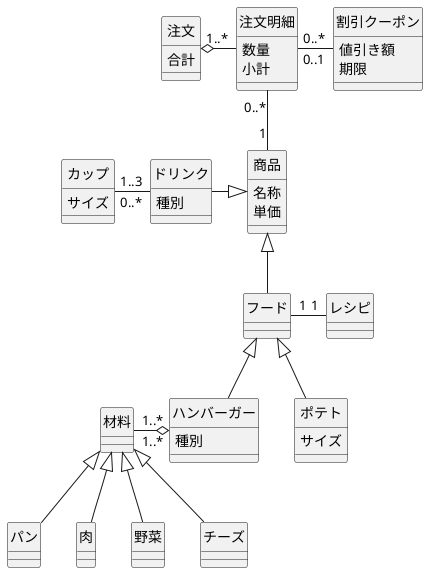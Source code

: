 @startuml ハンバーガーショップのクラス図
class 注文  {
    合計
}

class 注文明細 {
    数量
    小計
}

class 割引クーポン {
    値引き額
    期限
}

class 商品 {
    名称
    単価
}

class カップ {
    サイズ
}

class ドリンク {
    種別
}

class レシピ {

}

class フード {

}

class ポテト {
    サイズ
}

class ハンバーガー {
    種別
}

class 材料 {

}

class パン {

}
class 肉 {

}

class 野菜 {
 
}

class チーズ {

}
hide  circle

注文 "1..*" o-right- 注文明細
注文明細 "0..*" -right- "0..1" 割引クーポン
注文明細 "0..*" -- "1" 商品
商品 <|-left- ドリンク
ドリンク "0..*" -left- "1..3" カップ
商品 <|-- フード
フード <|-- ハンバーガー
ハンバーガー "1..*" o-left- "1..*" 材料
材料 <|-- パン
材料 <|-- 肉
材料 <|-- 野菜
材料 <|-- チーズ
フード <|-- ポテト
フード "1" -right- "1" レシピ

@enduml